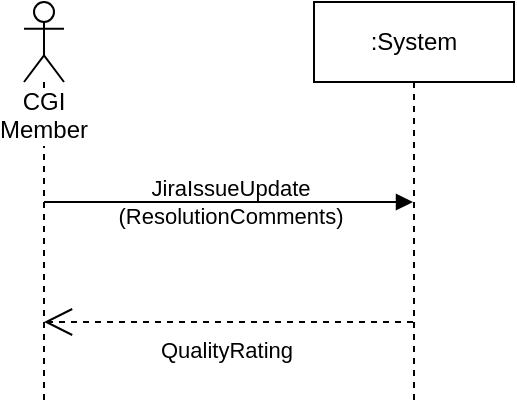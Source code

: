 <mxfile version="13.10.4" type="device"><diagram id="L9DDW8HdicnCtFZQnWmG" name="Page-1"><mxGraphModel dx="981" dy="526" grid="1" gridSize="10" guides="1" tooltips="1" connect="1" arrows="1" fold="1" page="1" pageScale="1" pageWidth="850" pageHeight="1100" math="0" shadow="0"><root><mxCell id="0"/><mxCell id="1" parent="0"/><mxCell id="O_MEGTcSG0JaQdHY_ph4-16" value="CGI Member" style="shape=umlLifeline;participant=umlActor;perimeter=lifelinePerimeter;whiteSpace=wrap;html=1;container=1;collapsible=0;recursiveResize=0;verticalAlign=top;spacingTop=36;outlineConnect=0;labelBackgroundColor=#ffffff;" parent="1" vertex="1"><mxGeometry x="40" y="30" width="20" height="200" as="geometry"/></mxCell><mxCell id="O_MEGTcSG0JaQdHY_ph4-17" value=":System" style="shape=umlLifeline;perimeter=lifelinePerimeter;whiteSpace=wrap;html=1;container=1;collapsible=0;recursiveResize=0;outlineConnect=0;labelBackgroundColor=#ffffff;" parent="1" vertex="1"><mxGeometry x="185" y="30" width="100" height="200" as="geometry"/></mxCell><mxCell id="O_MEGTcSG0JaQdHY_ph4-18" value="JiraIssueUpdate&lt;br&gt;(ResolutionComments)" style="html=1;verticalAlign=middle;endArrow=block;labelBackgroundColor=none;" parent="1" source="O_MEGTcSG0JaQdHY_ph4-16" target="O_MEGTcSG0JaQdHY_ph4-17" edge="1"><mxGeometry width="80" relative="1" as="geometry"><mxPoint x="130" y="210" as="sourcePoint"/><mxPoint x="210" y="210" as="targetPoint"/><Array as="points"><mxPoint x="140" y="130"/></Array></mxGeometry></mxCell><mxCell id="O_MEGTcSG0JaQdHY_ph4-19" value="" style="endArrow=open;endFill=1;endSize=12;html=1;dashed=1;editable=1;fixDash=0;snapToPoint=0;bendable=1;movable=1;" parent="1" source="O_MEGTcSG0JaQdHY_ph4-17" target="O_MEGTcSG0JaQdHY_ph4-16" edge="1"><mxGeometry width="160" relative="1" as="geometry"><mxPoint x="90" y="210" as="sourcePoint"/><mxPoint x="250" y="210" as="targetPoint"/><Array as="points"><mxPoint x="210" y="190"/><mxPoint x="140" y="190"/></Array></mxGeometry></mxCell><mxCell id="O_MEGTcSG0JaQdHY_ph4-20" value="QualityRating" style="edgeLabel;html=1;align=center;verticalAlign=top;resizable=0;points=[];" parent="O_MEGTcSG0JaQdHY_ph4-19" vertex="1" connectable="0"><mxGeometry x="0.14" y="1" relative="1" as="geometry"><mxPoint x="11.02" as="offset"/></mxGeometry></mxCell></root></mxGraphModel></diagram></mxfile>